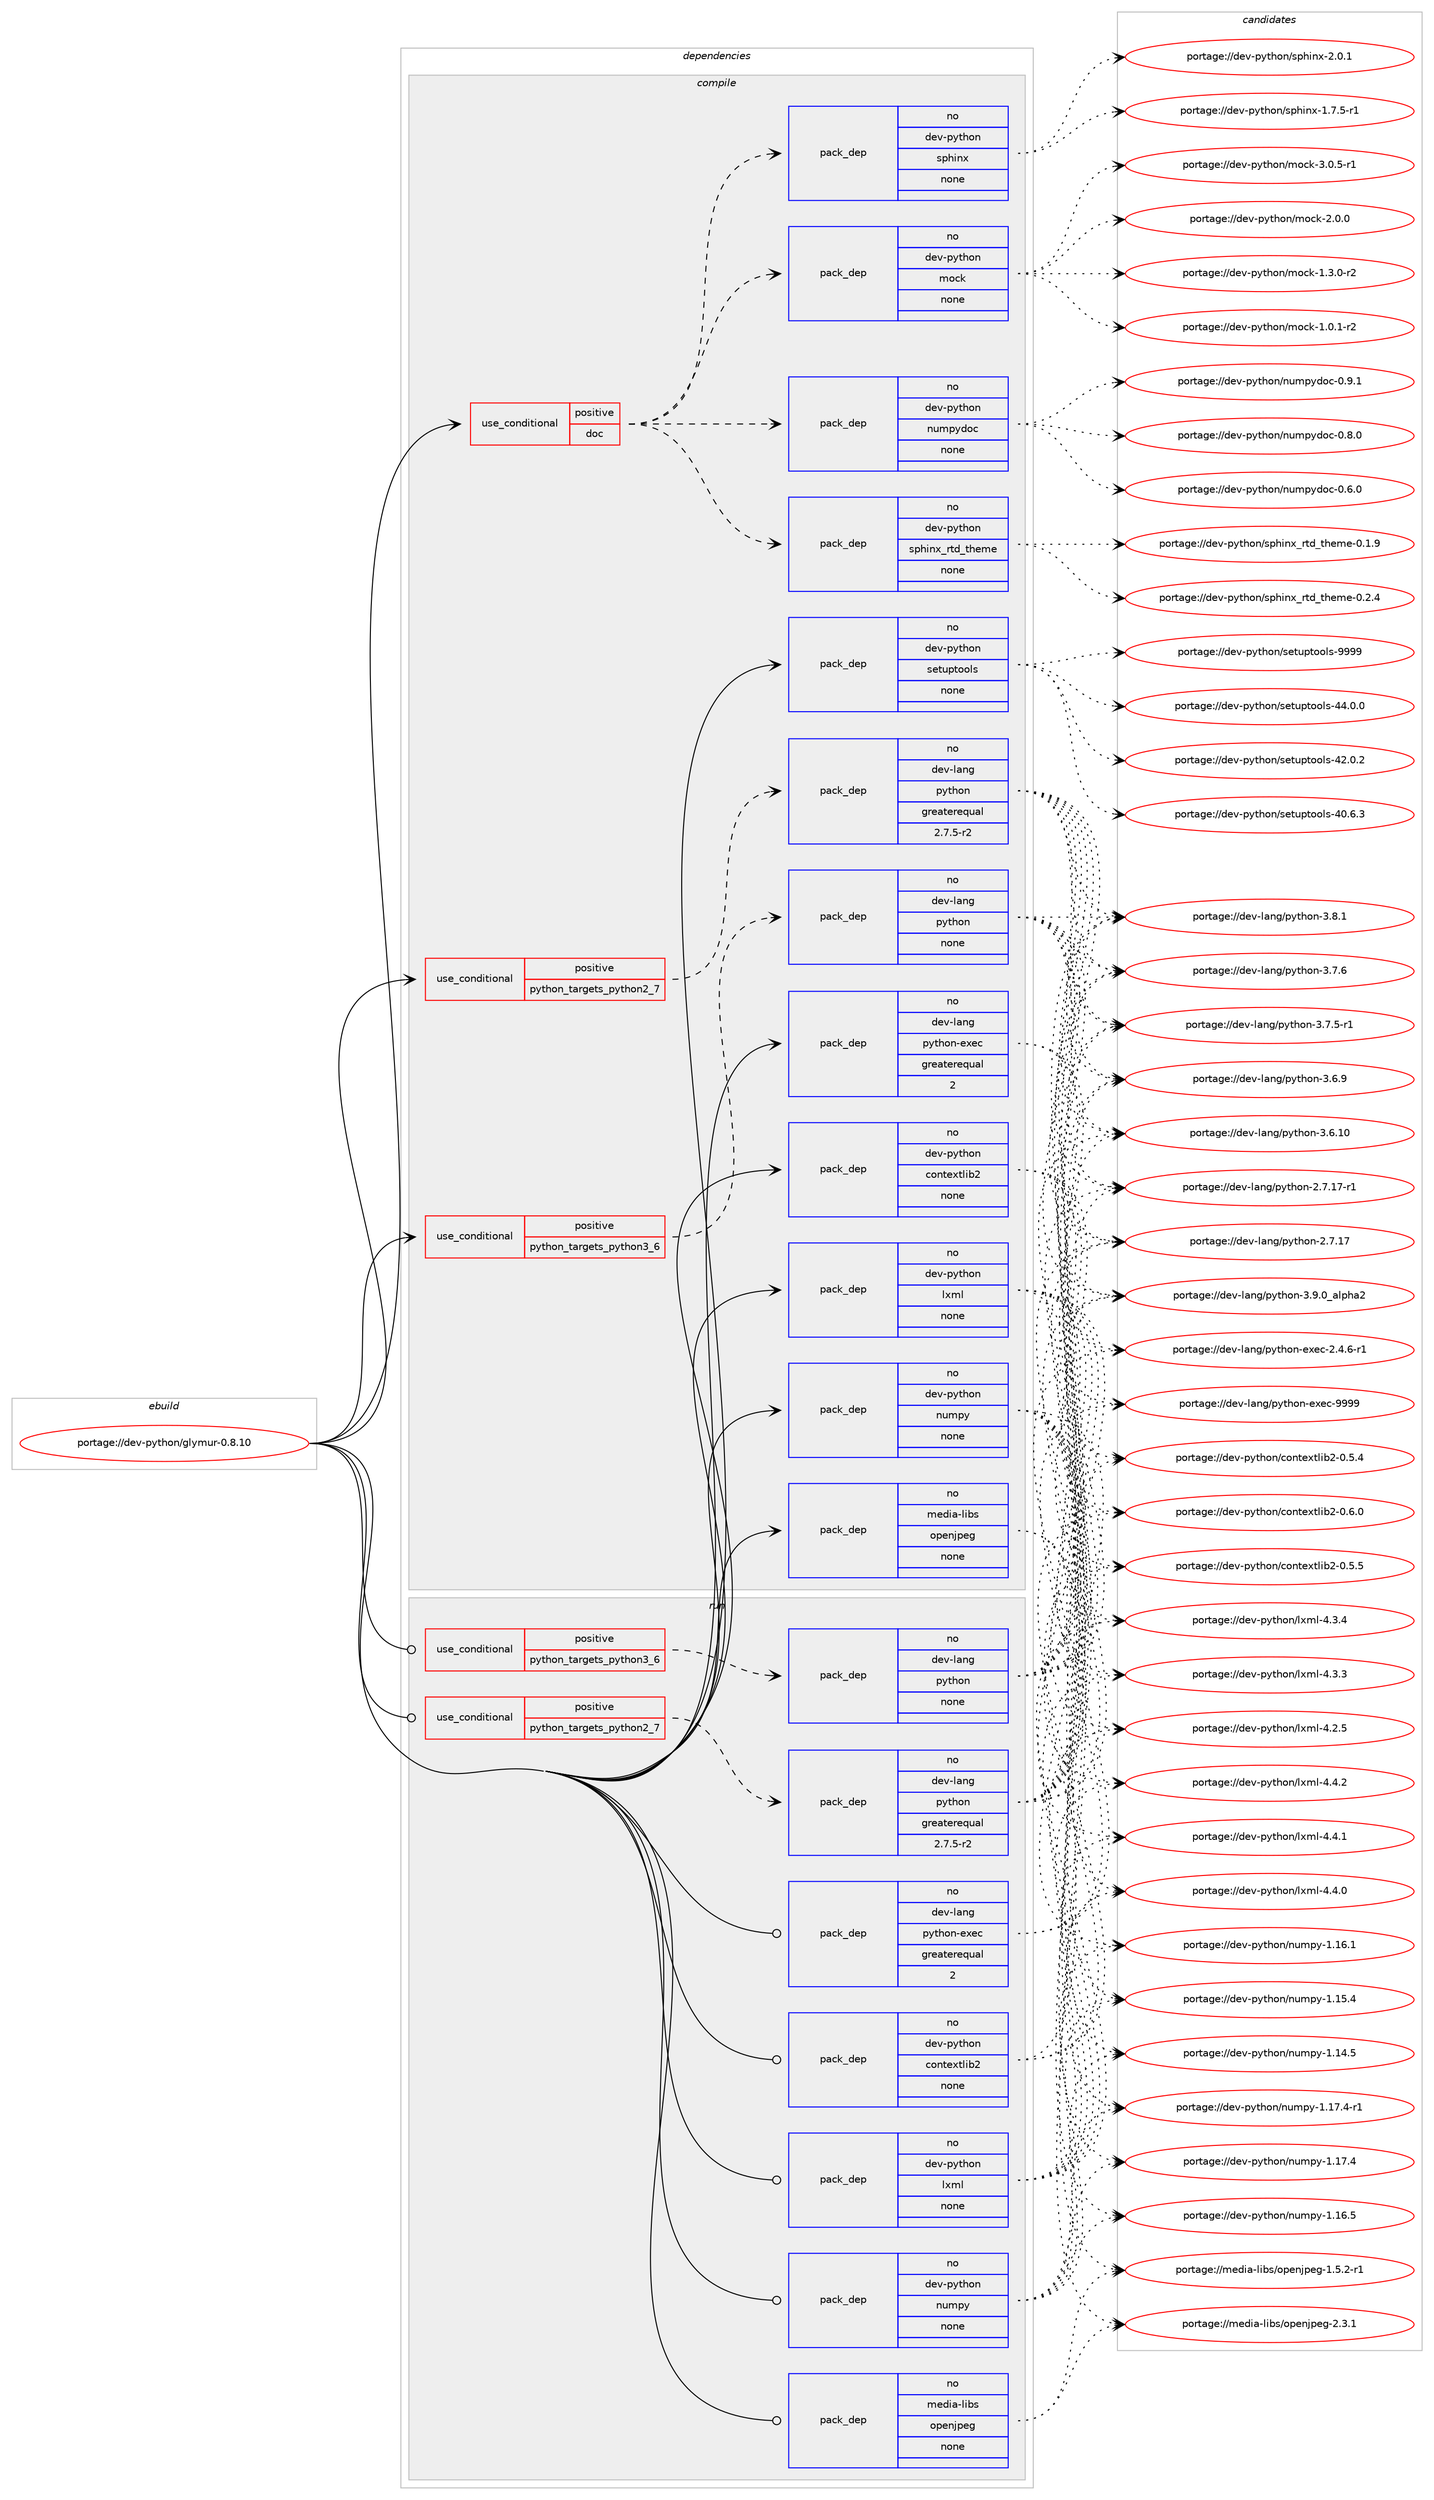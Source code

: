 digraph prolog {

# *************
# Graph options
# *************

newrank=true;
concentrate=true;
compound=true;
graph [rankdir=LR,fontname=Helvetica,fontsize=10,ranksep=1.5];#, ranksep=2.5, nodesep=0.2];
edge  [arrowhead=vee];
node  [fontname=Helvetica,fontsize=10];

# **********
# The ebuild
# **********

subgraph cluster_leftcol {
color=gray;
label=<<i>ebuild</i>>;
id [label="portage://dev-python/glymur-0.8.10", color=red, width=4, href="../dev-python/glymur-0.8.10.svg"];
}

# ****************
# The dependencies
# ****************

subgraph cluster_midcol {
color=gray;
label=<<i>dependencies</i>>;
subgraph cluster_compile {
fillcolor="#eeeeee";
style=filled;
label=<<i>compile</i>>;
subgraph cond115313 {
dependency458857 [label=<<TABLE BORDER="0" CELLBORDER="1" CELLSPACING="0" CELLPADDING="4"><TR><TD ROWSPAN="3" CELLPADDING="10">use_conditional</TD></TR><TR><TD>positive</TD></TR><TR><TD>doc</TD></TR></TABLE>>, shape=none, color=red];
subgraph pack338554 {
dependency458858 [label=<<TABLE BORDER="0" CELLBORDER="1" CELLSPACING="0" CELLPADDING="4" WIDTH="220"><TR><TD ROWSPAN="6" CELLPADDING="30">pack_dep</TD></TR><TR><TD WIDTH="110">no</TD></TR><TR><TD>dev-python</TD></TR><TR><TD>mock</TD></TR><TR><TD>none</TD></TR><TR><TD></TD></TR></TABLE>>, shape=none, color=blue];
}
dependency458857:e -> dependency458858:w [weight=20,style="dashed",arrowhead="vee"];
subgraph pack338555 {
dependency458859 [label=<<TABLE BORDER="0" CELLBORDER="1" CELLSPACING="0" CELLPADDING="4" WIDTH="220"><TR><TD ROWSPAN="6" CELLPADDING="30">pack_dep</TD></TR><TR><TD WIDTH="110">no</TD></TR><TR><TD>dev-python</TD></TR><TR><TD>sphinx</TD></TR><TR><TD>none</TD></TR><TR><TD></TD></TR></TABLE>>, shape=none, color=blue];
}
dependency458857:e -> dependency458859:w [weight=20,style="dashed",arrowhead="vee"];
subgraph pack338556 {
dependency458860 [label=<<TABLE BORDER="0" CELLBORDER="1" CELLSPACING="0" CELLPADDING="4" WIDTH="220"><TR><TD ROWSPAN="6" CELLPADDING="30">pack_dep</TD></TR><TR><TD WIDTH="110">no</TD></TR><TR><TD>dev-python</TD></TR><TR><TD>sphinx_rtd_theme</TD></TR><TR><TD>none</TD></TR><TR><TD></TD></TR></TABLE>>, shape=none, color=blue];
}
dependency458857:e -> dependency458860:w [weight=20,style="dashed",arrowhead="vee"];
subgraph pack338557 {
dependency458861 [label=<<TABLE BORDER="0" CELLBORDER="1" CELLSPACING="0" CELLPADDING="4" WIDTH="220"><TR><TD ROWSPAN="6" CELLPADDING="30">pack_dep</TD></TR><TR><TD WIDTH="110">no</TD></TR><TR><TD>dev-python</TD></TR><TR><TD>numpydoc</TD></TR><TR><TD>none</TD></TR><TR><TD></TD></TR></TABLE>>, shape=none, color=blue];
}
dependency458857:e -> dependency458861:w [weight=20,style="dashed",arrowhead="vee"];
}
id:e -> dependency458857:w [weight=20,style="solid",arrowhead="vee"];
subgraph cond115314 {
dependency458862 [label=<<TABLE BORDER="0" CELLBORDER="1" CELLSPACING="0" CELLPADDING="4"><TR><TD ROWSPAN="3" CELLPADDING="10">use_conditional</TD></TR><TR><TD>positive</TD></TR><TR><TD>python_targets_python2_7</TD></TR></TABLE>>, shape=none, color=red];
subgraph pack338558 {
dependency458863 [label=<<TABLE BORDER="0" CELLBORDER="1" CELLSPACING="0" CELLPADDING="4" WIDTH="220"><TR><TD ROWSPAN="6" CELLPADDING="30">pack_dep</TD></TR><TR><TD WIDTH="110">no</TD></TR><TR><TD>dev-lang</TD></TR><TR><TD>python</TD></TR><TR><TD>greaterequal</TD></TR><TR><TD>2.7.5-r2</TD></TR></TABLE>>, shape=none, color=blue];
}
dependency458862:e -> dependency458863:w [weight=20,style="dashed",arrowhead="vee"];
}
id:e -> dependency458862:w [weight=20,style="solid",arrowhead="vee"];
subgraph cond115315 {
dependency458864 [label=<<TABLE BORDER="0" CELLBORDER="1" CELLSPACING="0" CELLPADDING="4"><TR><TD ROWSPAN="3" CELLPADDING="10">use_conditional</TD></TR><TR><TD>positive</TD></TR><TR><TD>python_targets_python3_6</TD></TR></TABLE>>, shape=none, color=red];
subgraph pack338559 {
dependency458865 [label=<<TABLE BORDER="0" CELLBORDER="1" CELLSPACING="0" CELLPADDING="4" WIDTH="220"><TR><TD ROWSPAN="6" CELLPADDING="30">pack_dep</TD></TR><TR><TD WIDTH="110">no</TD></TR><TR><TD>dev-lang</TD></TR><TR><TD>python</TD></TR><TR><TD>none</TD></TR><TR><TD></TD></TR></TABLE>>, shape=none, color=blue];
}
dependency458864:e -> dependency458865:w [weight=20,style="dashed",arrowhead="vee"];
}
id:e -> dependency458864:w [weight=20,style="solid",arrowhead="vee"];
subgraph pack338560 {
dependency458866 [label=<<TABLE BORDER="0" CELLBORDER="1" CELLSPACING="0" CELLPADDING="4" WIDTH="220"><TR><TD ROWSPAN="6" CELLPADDING="30">pack_dep</TD></TR><TR><TD WIDTH="110">no</TD></TR><TR><TD>dev-lang</TD></TR><TR><TD>python-exec</TD></TR><TR><TD>greaterequal</TD></TR><TR><TD>2</TD></TR></TABLE>>, shape=none, color=blue];
}
id:e -> dependency458866:w [weight=20,style="solid",arrowhead="vee"];
subgraph pack338561 {
dependency458867 [label=<<TABLE BORDER="0" CELLBORDER="1" CELLSPACING="0" CELLPADDING="4" WIDTH="220"><TR><TD ROWSPAN="6" CELLPADDING="30">pack_dep</TD></TR><TR><TD WIDTH="110">no</TD></TR><TR><TD>dev-python</TD></TR><TR><TD>contextlib2</TD></TR><TR><TD>none</TD></TR><TR><TD></TD></TR></TABLE>>, shape=none, color=blue];
}
id:e -> dependency458867:w [weight=20,style="solid",arrowhead="vee"];
subgraph pack338562 {
dependency458868 [label=<<TABLE BORDER="0" CELLBORDER="1" CELLSPACING="0" CELLPADDING="4" WIDTH="220"><TR><TD ROWSPAN="6" CELLPADDING="30">pack_dep</TD></TR><TR><TD WIDTH="110">no</TD></TR><TR><TD>dev-python</TD></TR><TR><TD>lxml</TD></TR><TR><TD>none</TD></TR><TR><TD></TD></TR></TABLE>>, shape=none, color=blue];
}
id:e -> dependency458868:w [weight=20,style="solid",arrowhead="vee"];
subgraph pack338563 {
dependency458869 [label=<<TABLE BORDER="0" CELLBORDER="1" CELLSPACING="0" CELLPADDING="4" WIDTH="220"><TR><TD ROWSPAN="6" CELLPADDING="30">pack_dep</TD></TR><TR><TD WIDTH="110">no</TD></TR><TR><TD>dev-python</TD></TR><TR><TD>numpy</TD></TR><TR><TD>none</TD></TR><TR><TD></TD></TR></TABLE>>, shape=none, color=blue];
}
id:e -> dependency458869:w [weight=20,style="solid",arrowhead="vee"];
subgraph pack338564 {
dependency458870 [label=<<TABLE BORDER="0" CELLBORDER="1" CELLSPACING="0" CELLPADDING="4" WIDTH="220"><TR><TD ROWSPAN="6" CELLPADDING="30">pack_dep</TD></TR><TR><TD WIDTH="110">no</TD></TR><TR><TD>dev-python</TD></TR><TR><TD>setuptools</TD></TR><TR><TD>none</TD></TR><TR><TD></TD></TR></TABLE>>, shape=none, color=blue];
}
id:e -> dependency458870:w [weight=20,style="solid",arrowhead="vee"];
subgraph pack338565 {
dependency458871 [label=<<TABLE BORDER="0" CELLBORDER="1" CELLSPACING="0" CELLPADDING="4" WIDTH="220"><TR><TD ROWSPAN="6" CELLPADDING="30">pack_dep</TD></TR><TR><TD WIDTH="110">no</TD></TR><TR><TD>media-libs</TD></TR><TR><TD>openjpeg</TD></TR><TR><TD>none</TD></TR><TR><TD></TD></TR></TABLE>>, shape=none, color=blue];
}
id:e -> dependency458871:w [weight=20,style="solid",arrowhead="vee"];
}
subgraph cluster_compileandrun {
fillcolor="#eeeeee";
style=filled;
label=<<i>compile and run</i>>;
}
subgraph cluster_run {
fillcolor="#eeeeee";
style=filled;
label=<<i>run</i>>;
subgraph cond115316 {
dependency458872 [label=<<TABLE BORDER="0" CELLBORDER="1" CELLSPACING="0" CELLPADDING="4"><TR><TD ROWSPAN="3" CELLPADDING="10">use_conditional</TD></TR><TR><TD>positive</TD></TR><TR><TD>python_targets_python2_7</TD></TR></TABLE>>, shape=none, color=red];
subgraph pack338566 {
dependency458873 [label=<<TABLE BORDER="0" CELLBORDER="1" CELLSPACING="0" CELLPADDING="4" WIDTH="220"><TR><TD ROWSPAN="6" CELLPADDING="30">pack_dep</TD></TR><TR><TD WIDTH="110">no</TD></TR><TR><TD>dev-lang</TD></TR><TR><TD>python</TD></TR><TR><TD>greaterequal</TD></TR><TR><TD>2.7.5-r2</TD></TR></TABLE>>, shape=none, color=blue];
}
dependency458872:e -> dependency458873:w [weight=20,style="dashed",arrowhead="vee"];
}
id:e -> dependency458872:w [weight=20,style="solid",arrowhead="odot"];
subgraph cond115317 {
dependency458874 [label=<<TABLE BORDER="0" CELLBORDER="1" CELLSPACING="0" CELLPADDING="4"><TR><TD ROWSPAN="3" CELLPADDING="10">use_conditional</TD></TR><TR><TD>positive</TD></TR><TR><TD>python_targets_python3_6</TD></TR></TABLE>>, shape=none, color=red];
subgraph pack338567 {
dependency458875 [label=<<TABLE BORDER="0" CELLBORDER="1" CELLSPACING="0" CELLPADDING="4" WIDTH="220"><TR><TD ROWSPAN="6" CELLPADDING="30">pack_dep</TD></TR><TR><TD WIDTH="110">no</TD></TR><TR><TD>dev-lang</TD></TR><TR><TD>python</TD></TR><TR><TD>none</TD></TR><TR><TD></TD></TR></TABLE>>, shape=none, color=blue];
}
dependency458874:e -> dependency458875:w [weight=20,style="dashed",arrowhead="vee"];
}
id:e -> dependency458874:w [weight=20,style="solid",arrowhead="odot"];
subgraph pack338568 {
dependency458876 [label=<<TABLE BORDER="0" CELLBORDER="1" CELLSPACING="0" CELLPADDING="4" WIDTH="220"><TR><TD ROWSPAN="6" CELLPADDING="30">pack_dep</TD></TR><TR><TD WIDTH="110">no</TD></TR><TR><TD>dev-lang</TD></TR><TR><TD>python-exec</TD></TR><TR><TD>greaterequal</TD></TR><TR><TD>2</TD></TR></TABLE>>, shape=none, color=blue];
}
id:e -> dependency458876:w [weight=20,style="solid",arrowhead="odot"];
subgraph pack338569 {
dependency458877 [label=<<TABLE BORDER="0" CELLBORDER="1" CELLSPACING="0" CELLPADDING="4" WIDTH="220"><TR><TD ROWSPAN="6" CELLPADDING="30">pack_dep</TD></TR><TR><TD WIDTH="110">no</TD></TR><TR><TD>dev-python</TD></TR><TR><TD>contextlib2</TD></TR><TR><TD>none</TD></TR><TR><TD></TD></TR></TABLE>>, shape=none, color=blue];
}
id:e -> dependency458877:w [weight=20,style="solid",arrowhead="odot"];
subgraph pack338570 {
dependency458878 [label=<<TABLE BORDER="0" CELLBORDER="1" CELLSPACING="0" CELLPADDING="4" WIDTH="220"><TR><TD ROWSPAN="6" CELLPADDING="30">pack_dep</TD></TR><TR><TD WIDTH="110">no</TD></TR><TR><TD>dev-python</TD></TR><TR><TD>lxml</TD></TR><TR><TD>none</TD></TR><TR><TD></TD></TR></TABLE>>, shape=none, color=blue];
}
id:e -> dependency458878:w [weight=20,style="solid",arrowhead="odot"];
subgraph pack338571 {
dependency458879 [label=<<TABLE BORDER="0" CELLBORDER="1" CELLSPACING="0" CELLPADDING="4" WIDTH="220"><TR><TD ROWSPAN="6" CELLPADDING="30">pack_dep</TD></TR><TR><TD WIDTH="110">no</TD></TR><TR><TD>dev-python</TD></TR><TR><TD>numpy</TD></TR><TR><TD>none</TD></TR><TR><TD></TD></TR></TABLE>>, shape=none, color=blue];
}
id:e -> dependency458879:w [weight=20,style="solid",arrowhead="odot"];
subgraph pack338572 {
dependency458880 [label=<<TABLE BORDER="0" CELLBORDER="1" CELLSPACING="0" CELLPADDING="4" WIDTH="220"><TR><TD ROWSPAN="6" CELLPADDING="30">pack_dep</TD></TR><TR><TD WIDTH="110">no</TD></TR><TR><TD>media-libs</TD></TR><TR><TD>openjpeg</TD></TR><TR><TD>none</TD></TR><TR><TD></TD></TR></TABLE>>, shape=none, color=blue];
}
id:e -> dependency458880:w [weight=20,style="solid",arrowhead="odot"];
}
}

# **************
# The candidates
# **************

subgraph cluster_choices {
rank=same;
color=gray;
label=<<i>candidates</i>>;

subgraph choice338554 {
color=black;
nodesep=1;
choice1001011184511212111610411111047109111991074551464846534511449 [label="portage://dev-python/mock-3.0.5-r1", color=red, width=4,href="../dev-python/mock-3.0.5-r1.svg"];
choice100101118451121211161041111104710911199107455046484648 [label="portage://dev-python/mock-2.0.0", color=red, width=4,href="../dev-python/mock-2.0.0.svg"];
choice1001011184511212111610411111047109111991074549465146484511450 [label="portage://dev-python/mock-1.3.0-r2", color=red, width=4,href="../dev-python/mock-1.3.0-r2.svg"];
choice1001011184511212111610411111047109111991074549464846494511450 [label="portage://dev-python/mock-1.0.1-r2", color=red, width=4,href="../dev-python/mock-1.0.1-r2.svg"];
dependency458858:e -> choice1001011184511212111610411111047109111991074551464846534511449:w [style=dotted,weight="100"];
dependency458858:e -> choice100101118451121211161041111104710911199107455046484648:w [style=dotted,weight="100"];
dependency458858:e -> choice1001011184511212111610411111047109111991074549465146484511450:w [style=dotted,weight="100"];
dependency458858:e -> choice1001011184511212111610411111047109111991074549464846494511450:w [style=dotted,weight="100"];
}
subgraph choice338555 {
color=black;
nodesep=1;
choice1001011184511212111610411111047115112104105110120455046484649 [label="portage://dev-python/sphinx-2.0.1", color=red, width=4,href="../dev-python/sphinx-2.0.1.svg"];
choice10010111845112121116104111110471151121041051101204549465546534511449 [label="portage://dev-python/sphinx-1.7.5-r1", color=red, width=4,href="../dev-python/sphinx-1.7.5-r1.svg"];
dependency458859:e -> choice1001011184511212111610411111047115112104105110120455046484649:w [style=dotted,weight="100"];
dependency458859:e -> choice10010111845112121116104111110471151121041051101204549465546534511449:w [style=dotted,weight="100"];
}
subgraph choice338556 {
color=black;
nodesep=1;
choice10010111845112121116104111110471151121041051101209511411610095116104101109101454846504652 [label="portage://dev-python/sphinx_rtd_theme-0.2.4", color=red, width=4,href="../dev-python/sphinx_rtd_theme-0.2.4.svg"];
choice10010111845112121116104111110471151121041051101209511411610095116104101109101454846494657 [label="portage://dev-python/sphinx_rtd_theme-0.1.9", color=red, width=4,href="../dev-python/sphinx_rtd_theme-0.1.9.svg"];
dependency458860:e -> choice10010111845112121116104111110471151121041051101209511411610095116104101109101454846504652:w [style=dotted,weight="100"];
dependency458860:e -> choice10010111845112121116104111110471151121041051101209511411610095116104101109101454846494657:w [style=dotted,weight="100"];
}
subgraph choice338557 {
color=black;
nodesep=1;
choice100101118451121211161041111104711011710911212110011199454846574649 [label="portage://dev-python/numpydoc-0.9.1", color=red, width=4,href="../dev-python/numpydoc-0.9.1.svg"];
choice100101118451121211161041111104711011710911212110011199454846564648 [label="portage://dev-python/numpydoc-0.8.0", color=red, width=4,href="../dev-python/numpydoc-0.8.0.svg"];
choice100101118451121211161041111104711011710911212110011199454846544648 [label="portage://dev-python/numpydoc-0.6.0", color=red, width=4,href="../dev-python/numpydoc-0.6.0.svg"];
dependency458861:e -> choice100101118451121211161041111104711011710911212110011199454846574649:w [style=dotted,weight="100"];
dependency458861:e -> choice100101118451121211161041111104711011710911212110011199454846564648:w [style=dotted,weight="100"];
dependency458861:e -> choice100101118451121211161041111104711011710911212110011199454846544648:w [style=dotted,weight="100"];
}
subgraph choice338558 {
color=black;
nodesep=1;
choice10010111845108971101034711212111610411111045514657464895971081121049750 [label="portage://dev-lang/python-3.9.0_alpha2", color=red, width=4,href="../dev-lang/python-3.9.0_alpha2.svg"];
choice100101118451089711010347112121116104111110455146564649 [label="portage://dev-lang/python-3.8.1", color=red, width=4,href="../dev-lang/python-3.8.1.svg"];
choice100101118451089711010347112121116104111110455146554654 [label="portage://dev-lang/python-3.7.6", color=red, width=4,href="../dev-lang/python-3.7.6.svg"];
choice1001011184510897110103471121211161041111104551465546534511449 [label="portage://dev-lang/python-3.7.5-r1", color=red, width=4,href="../dev-lang/python-3.7.5-r1.svg"];
choice100101118451089711010347112121116104111110455146544657 [label="portage://dev-lang/python-3.6.9", color=red, width=4,href="../dev-lang/python-3.6.9.svg"];
choice10010111845108971101034711212111610411111045514654464948 [label="portage://dev-lang/python-3.6.10", color=red, width=4,href="../dev-lang/python-3.6.10.svg"];
choice100101118451089711010347112121116104111110455046554649554511449 [label="portage://dev-lang/python-2.7.17-r1", color=red, width=4,href="../dev-lang/python-2.7.17-r1.svg"];
choice10010111845108971101034711212111610411111045504655464955 [label="portage://dev-lang/python-2.7.17", color=red, width=4,href="../dev-lang/python-2.7.17.svg"];
dependency458863:e -> choice10010111845108971101034711212111610411111045514657464895971081121049750:w [style=dotted,weight="100"];
dependency458863:e -> choice100101118451089711010347112121116104111110455146564649:w [style=dotted,weight="100"];
dependency458863:e -> choice100101118451089711010347112121116104111110455146554654:w [style=dotted,weight="100"];
dependency458863:e -> choice1001011184510897110103471121211161041111104551465546534511449:w [style=dotted,weight="100"];
dependency458863:e -> choice100101118451089711010347112121116104111110455146544657:w [style=dotted,weight="100"];
dependency458863:e -> choice10010111845108971101034711212111610411111045514654464948:w [style=dotted,weight="100"];
dependency458863:e -> choice100101118451089711010347112121116104111110455046554649554511449:w [style=dotted,weight="100"];
dependency458863:e -> choice10010111845108971101034711212111610411111045504655464955:w [style=dotted,weight="100"];
}
subgraph choice338559 {
color=black;
nodesep=1;
choice10010111845108971101034711212111610411111045514657464895971081121049750 [label="portage://dev-lang/python-3.9.0_alpha2", color=red, width=4,href="../dev-lang/python-3.9.0_alpha2.svg"];
choice100101118451089711010347112121116104111110455146564649 [label="portage://dev-lang/python-3.8.1", color=red, width=4,href="../dev-lang/python-3.8.1.svg"];
choice100101118451089711010347112121116104111110455146554654 [label="portage://dev-lang/python-3.7.6", color=red, width=4,href="../dev-lang/python-3.7.6.svg"];
choice1001011184510897110103471121211161041111104551465546534511449 [label="portage://dev-lang/python-3.7.5-r1", color=red, width=4,href="../dev-lang/python-3.7.5-r1.svg"];
choice100101118451089711010347112121116104111110455146544657 [label="portage://dev-lang/python-3.6.9", color=red, width=4,href="../dev-lang/python-3.6.9.svg"];
choice10010111845108971101034711212111610411111045514654464948 [label="portage://dev-lang/python-3.6.10", color=red, width=4,href="../dev-lang/python-3.6.10.svg"];
choice100101118451089711010347112121116104111110455046554649554511449 [label="portage://dev-lang/python-2.7.17-r1", color=red, width=4,href="../dev-lang/python-2.7.17-r1.svg"];
choice10010111845108971101034711212111610411111045504655464955 [label="portage://dev-lang/python-2.7.17", color=red, width=4,href="../dev-lang/python-2.7.17.svg"];
dependency458865:e -> choice10010111845108971101034711212111610411111045514657464895971081121049750:w [style=dotted,weight="100"];
dependency458865:e -> choice100101118451089711010347112121116104111110455146564649:w [style=dotted,weight="100"];
dependency458865:e -> choice100101118451089711010347112121116104111110455146554654:w [style=dotted,weight="100"];
dependency458865:e -> choice1001011184510897110103471121211161041111104551465546534511449:w [style=dotted,weight="100"];
dependency458865:e -> choice100101118451089711010347112121116104111110455146544657:w [style=dotted,weight="100"];
dependency458865:e -> choice10010111845108971101034711212111610411111045514654464948:w [style=dotted,weight="100"];
dependency458865:e -> choice100101118451089711010347112121116104111110455046554649554511449:w [style=dotted,weight="100"];
dependency458865:e -> choice10010111845108971101034711212111610411111045504655464955:w [style=dotted,weight="100"];
}
subgraph choice338560 {
color=black;
nodesep=1;
choice10010111845108971101034711212111610411111045101120101994557575757 [label="portage://dev-lang/python-exec-9999", color=red, width=4,href="../dev-lang/python-exec-9999.svg"];
choice10010111845108971101034711212111610411111045101120101994550465246544511449 [label="portage://dev-lang/python-exec-2.4.6-r1", color=red, width=4,href="../dev-lang/python-exec-2.4.6-r1.svg"];
dependency458866:e -> choice10010111845108971101034711212111610411111045101120101994557575757:w [style=dotted,weight="100"];
dependency458866:e -> choice10010111845108971101034711212111610411111045101120101994550465246544511449:w [style=dotted,weight="100"];
}
subgraph choice338561 {
color=black;
nodesep=1;
choice1001011184511212111610411111047991111101161011201161081059850454846544648 [label="portage://dev-python/contextlib2-0.6.0", color=red, width=4,href="../dev-python/contextlib2-0.6.0.svg"];
choice1001011184511212111610411111047991111101161011201161081059850454846534653 [label="portage://dev-python/contextlib2-0.5.5", color=red, width=4,href="../dev-python/contextlib2-0.5.5.svg"];
choice1001011184511212111610411111047991111101161011201161081059850454846534652 [label="portage://dev-python/contextlib2-0.5.4", color=red, width=4,href="../dev-python/contextlib2-0.5.4.svg"];
dependency458867:e -> choice1001011184511212111610411111047991111101161011201161081059850454846544648:w [style=dotted,weight="100"];
dependency458867:e -> choice1001011184511212111610411111047991111101161011201161081059850454846534653:w [style=dotted,weight="100"];
dependency458867:e -> choice1001011184511212111610411111047991111101161011201161081059850454846534652:w [style=dotted,weight="100"];
}
subgraph choice338562 {
color=black;
nodesep=1;
choice1001011184511212111610411111047108120109108455246524650 [label="portage://dev-python/lxml-4.4.2", color=red, width=4,href="../dev-python/lxml-4.4.2.svg"];
choice1001011184511212111610411111047108120109108455246524649 [label="portage://dev-python/lxml-4.4.1", color=red, width=4,href="../dev-python/lxml-4.4.1.svg"];
choice1001011184511212111610411111047108120109108455246524648 [label="portage://dev-python/lxml-4.4.0", color=red, width=4,href="../dev-python/lxml-4.4.0.svg"];
choice1001011184511212111610411111047108120109108455246514652 [label="portage://dev-python/lxml-4.3.4", color=red, width=4,href="../dev-python/lxml-4.3.4.svg"];
choice1001011184511212111610411111047108120109108455246514651 [label="portage://dev-python/lxml-4.3.3", color=red, width=4,href="../dev-python/lxml-4.3.3.svg"];
choice1001011184511212111610411111047108120109108455246504653 [label="portage://dev-python/lxml-4.2.5", color=red, width=4,href="../dev-python/lxml-4.2.5.svg"];
dependency458868:e -> choice1001011184511212111610411111047108120109108455246524650:w [style=dotted,weight="100"];
dependency458868:e -> choice1001011184511212111610411111047108120109108455246524649:w [style=dotted,weight="100"];
dependency458868:e -> choice1001011184511212111610411111047108120109108455246524648:w [style=dotted,weight="100"];
dependency458868:e -> choice1001011184511212111610411111047108120109108455246514652:w [style=dotted,weight="100"];
dependency458868:e -> choice1001011184511212111610411111047108120109108455246514651:w [style=dotted,weight="100"];
dependency458868:e -> choice1001011184511212111610411111047108120109108455246504653:w [style=dotted,weight="100"];
}
subgraph choice338563 {
color=black;
nodesep=1;
choice1001011184511212111610411111047110117109112121454946495546524511449 [label="portage://dev-python/numpy-1.17.4-r1", color=red, width=4,href="../dev-python/numpy-1.17.4-r1.svg"];
choice100101118451121211161041111104711011710911212145494649554652 [label="portage://dev-python/numpy-1.17.4", color=red, width=4,href="../dev-python/numpy-1.17.4.svg"];
choice100101118451121211161041111104711011710911212145494649544653 [label="portage://dev-python/numpy-1.16.5", color=red, width=4,href="../dev-python/numpy-1.16.5.svg"];
choice100101118451121211161041111104711011710911212145494649544649 [label="portage://dev-python/numpy-1.16.1", color=red, width=4,href="../dev-python/numpy-1.16.1.svg"];
choice100101118451121211161041111104711011710911212145494649534652 [label="portage://dev-python/numpy-1.15.4", color=red, width=4,href="../dev-python/numpy-1.15.4.svg"];
choice100101118451121211161041111104711011710911212145494649524653 [label="portage://dev-python/numpy-1.14.5", color=red, width=4,href="../dev-python/numpy-1.14.5.svg"];
dependency458869:e -> choice1001011184511212111610411111047110117109112121454946495546524511449:w [style=dotted,weight="100"];
dependency458869:e -> choice100101118451121211161041111104711011710911212145494649554652:w [style=dotted,weight="100"];
dependency458869:e -> choice100101118451121211161041111104711011710911212145494649544653:w [style=dotted,weight="100"];
dependency458869:e -> choice100101118451121211161041111104711011710911212145494649544649:w [style=dotted,weight="100"];
dependency458869:e -> choice100101118451121211161041111104711011710911212145494649534652:w [style=dotted,weight="100"];
dependency458869:e -> choice100101118451121211161041111104711011710911212145494649524653:w [style=dotted,weight="100"];
}
subgraph choice338564 {
color=black;
nodesep=1;
choice10010111845112121116104111110471151011161171121161111111081154557575757 [label="portage://dev-python/setuptools-9999", color=red, width=4,href="../dev-python/setuptools-9999.svg"];
choice100101118451121211161041111104711510111611711211611111110811545525246484648 [label="portage://dev-python/setuptools-44.0.0", color=red, width=4,href="../dev-python/setuptools-44.0.0.svg"];
choice100101118451121211161041111104711510111611711211611111110811545525046484650 [label="portage://dev-python/setuptools-42.0.2", color=red, width=4,href="../dev-python/setuptools-42.0.2.svg"];
choice100101118451121211161041111104711510111611711211611111110811545524846544651 [label="portage://dev-python/setuptools-40.6.3", color=red, width=4,href="../dev-python/setuptools-40.6.3.svg"];
dependency458870:e -> choice10010111845112121116104111110471151011161171121161111111081154557575757:w [style=dotted,weight="100"];
dependency458870:e -> choice100101118451121211161041111104711510111611711211611111110811545525246484648:w [style=dotted,weight="100"];
dependency458870:e -> choice100101118451121211161041111104711510111611711211611111110811545525046484650:w [style=dotted,weight="100"];
dependency458870:e -> choice100101118451121211161041111104711510111611711211611111110811545524846544651:w [style=dotted,weight="100"];
}
subgraph choice338565 {
color=black;
nodesep=1;
choice10910110010597451081059811547111112101110106112101103455046514649 [label="portage://media-libs/openjpeg-2.3.1", color=red, width=4,href="../media-libs/openjpeg-2.3.1.svg"];
choice109101100105974510810598115471111121011101061121011034549465346504511449 [label="portage://media-libs/openjpeg-1.5.2-r1", color=red, width=4,href="../media-libs/openjpeg-1.5.2-r1.svg"];
dependency458871:e -> choice10910110010597451081059811547111112101110106112101103455046514649:w [style=dotted,weight="100"];
dependency458871:e -> choice109101100105974510810598115471111121011101061121011034549465346504511449:w [style=dotted,weight="100"];
}
subgraph choice338566 {
color=black;
nodesep=1;
choice10010111845108971101034711212111610411111045514657464895971081121049750 [label="portage://dev-lang/python-3.9.0_alpha2", color=red, width=4,href="../dev-lang/python-3.9.0_alpha2.svg"];
choice100101118451089711010347112121116104111110455146564649 [label="portage://dev-lang/python-3.8.1", color=red, width=4,href="../dev-lang/python-3.8.1.svg"];
choice100101118451089711010347112121116104111110455146554654 [label="portage://dev-lang/python-3.7.6", color=red, width=4,href="../dev-lang/python-3.7.6.svg"];
choice1001011184510897110103471121211161041111104551465546534511449 [label="portage://dev-lang/python-3.7.5-r1", color=red, width=4,href="../dev-lang/python-3.7.5-r1.svg"];
choice100101118451089711010347112121116104111110455146544657 [label="portage://dev-lang/python-3.6.9", color=red, width=4,href="../dev-lang/python-3.6.9.svg"];
choice10010111845108971101034711212111610411111045514654464948 [label="portage://dev-lang/python-3.6.10", color=red, width=4,href="../dev-lang/python-3.6.10.svg"];
choice100101118451089711010347112121116104111110455046554649554511449 [label="portage://dev-lang/python-2.7.17-r1", color=red, width=4,href="../dev-lang/python-2.7.17-r1.svg"];
choice10010111845108971101034711212111610411111045504655464955 [label="portage://dev-lang/python-2.7.17", color=red, width=4,href="../dev-lang/python-2.7.17.svg"];
dependency458873:e -> choice10010111845108971101034711212111610411111045514657464895971081121049750:w [style=dotted,weight="100"];
dependency458873:e -> choice100101118451089711010347112121116104111110455146564649:w [style=dotted,weight="100"];
dependency458873:e -> choice100101118451089711010347112121116104111110455146554654:w [style=dotted,weight="100"];
dependency458873:e -> choice1001011184510897110103471121211161041111104551465546534511449:w [style=dotted,weight="100"];
dependency458873:e -> choice100101118451089711010347112121116104111110455146544657:w [style=dotted,weight="100"];
dependency458873:e -> choice10010111845108971101034711212111610411111045514654464948:w [style=dotted,weight="100"];
dependency458873:e -> choice100101118451089711010347112121116104111110455046554649554511449:w [style=dotted,weight="100"];
dependency458873:e -> choice10010111845108971101034711212111610411111045504655464955:w [style=dotted,weight="100"];
}
subgraph choice338567 {
color=black;
nodesep=1;
choice10010111845108971101034711212111610411111045514657464895971081121049750 [label="portage://dev-lang/python-3.9.0_alpha2", color=red, width=4,href="../dev-lang/python-3.9.0_alpha2.svg"];
choice100101118451089711010347112121116104111110455146564649 [label="portage://dev-lang/python-3.8.1", color=red, width=4,href="../dev-lang/python-3.8.1.svg"];
choice100101118451089711010347112121116104111110455146554654 [label="portage://dev-lang/python-3.7.6", color=red, width=4,href="../dev-lang/python-3.7.6.svg"];
choice1001011184510897110103471121211161041111104551465546534511449 [label="portage://dev-lang/python-3.7.5-r1", color=red, width=4,href="../dev-lang/python-3.7.5-r1.svg"];
choice100101118451089711010347112121116104111110455146544657 [label="portage://dev-lang/python-3.6.9", color=red, width=4,href="../dev-lang/python-3.6.9.svg"];
choice10010111845108971101034711212111610411111045514654464948 [label="portage://dev-lang/python-3.6.10", color=red, width=4,href="../dev-lang/python-3.6.10.svg"];
choice100101118451089711010347112121116104111110455046554649554511449 [label="portage://dev-lang/python-2.7.17-r1", color=red, width=4,href="../dev-lang/python-2.7.17-r1.svg"];
choice10010111845108971101034711212111610411111045504655464955 [label="portage://dev-lang/python-2.7.17", color=red, width=4,href="../dev-lang/python-2.7.17.svg"];
dependency458875:e -> choice10010111845108971101034711212111610411111045514657464895971081121049750:w [style=dotted,weight="100"];
dependency458875:e -> choice100101118451089711010347112121116104111110455146564649:w [style=dotted,weight="100"];
dependency458875:e -> choice100101118451089711010347112121116104111110455146554654:w [style=dotted,weight="100"];
dependency458875:e -> choice1001011184510897110103471121211161041111104551465546534511449:w [style=dotted,weight="100"];
dependency458875:e -> choice100101118451089711010347112121116104111110455146544657:w [style=dotted,weight="100"];
dependency458875:e -> choice10010111845108971101034711212111610411111045514654464948:w [style=dotted,weight="100"];
dependency458875:e -> choice100101118451089711010347112121116104111110455046554649554511449:w [style=dotted,weight="100"];
dependency458875:e -> choice10010111845108971101034711212111610411111045504655464955:w [style=dotted,weight="100"];
}
subgraph choice338568 {
color=black;
nodesep=1;
choice10010111845108971101034711212111610411111045101120101994557575757 [label="portage://dev-lang/python-exec-9999", color=red, width=4,href="../dev-lang/python-exec-9999.svg"];
choice10010111845108971101034711212111610411111045101120101994550465246544511449 [label="portage://dev-lang/python-exec-2.4.6-r1", color=red, width=4,href="../dev-lang/python-exec-2.4.6-r1.svg"];
dependency458876:e -> choice10010111845108971101034711212111610411111045101120101994557575757:w [style=dotted,weight="100"];
dependency458876:e -> choice10010111845108971101034711212111610411111045101120101994550465246544511449:w [style=dotted,weight="100"];
}
subgraph choice338569 {
color=black;
nodesep=1;
choice1001011184511212111610411111047991111101161011201161081059850454846544648 [label="portage://dev-python/contextlib2-0.6.0", color=red, width=4,href="../dev-python/contextlib2-0.6.0.svg"];
choice1001011184511212111610411111047991111101161011201161081059850454846534653 [label="portage://dev-python/contextlib2-0.5.5", color=red, width=4,href="../dev-python/contextlib2-0.5.5.svg"];
choice1001011184511212111610411111047991111101161011201161081059850454846534652 [label="portage://dev-python/contextlib2-0.5.4", color=red, width=4,href="../dev-python/contextlib2-0.5.4.svg"];
dependency458877:e -> choice1001011184511212111610411111047991111101161011201161081059850454846544648:w [style=dotted,weight="100"];
dependency458877:e -> choice1001011184511212111610411111047991111101161011201161081059850454846534653:w [style=dotted,weight="100"];
dependency458877:e -> choice1001011184511212111610411111047991111101161011201161081059850454846534652:w [style=dotted,weight="100"];
}
subgraph choice338570 {
color=black;
nodesep=1;
choice1001011184511212111610411111047108120109108455246524650 [label="portage://dev-python/lxml-4.4.2", color=red, width=4,href="../dev-python/lxml-4.4.2.svg"];
choice1001011184511212111610411111047108120109108455246524649 [label="portage://dev-python/lxml-4.4.1", color=red, width=4,href="../dev-python/lxml-4.4.1.svg"];
choice1001011184511212111610411111047108120109108455246524648 [label="portage://dev-python/lxml-4.4.0", color=red, width=4,href="../dev-python/lxml-4.4.0.svg"];
choice1001011184511212111610411111047108120109108455246514652 [label="portage://dev-python/lxml-4.3.4", color=red, width=4,href="../dev-python/lxml-4.3.4.svg"];
choice1001011184511212111610411111047108120109108455246514651 [label="portage://dev-python/lxml-4.3.3", color=red, width=4,href="../dev-python/lxml-4.3.3.svg"];
choice1001011184511212111610411111047108120109108455246504653 [label="portage://dev-python/lxml-4.2.5", color=red, width=4,href="../dev-python/lxml-4.2.5.svg"];
dependency458878:e -> choice1001011184511212111610411111047108120109108455246524650:w [style=dotted,weight="100"];
dependency458878:e -> choice1001011184511212111610411111047108120109108455246524649:w [style=dotted,weight="100"];
dependency458878:e -> choice1001011184511212111610411111047108120109108455246524648:w [style=dotted,weight="100"];
dependency458878:e -> choice1001011184511212111610411111047108120109108455246514652:w [style=dotted,weight="100"];
dependency458878:e -> choice1001011184511212111610411111047108120109108455246514651:w [style=dotted,weight="100"];
dependency458878:e -> choice1001011184511212111610411111047108120109108455246504653:w [style=dotted,weight="100"];
}
subgraph choice338571 {
color=black;
nodesep=1;
choice1001011184511212111610411111047110117109112121454946495546524511449 [label="portage://dev-python/numpy-1.17.4-r1", color=red, width=4,href="../dev-python/numpy-1.17.4-r1.svg"];
choice100101118451121211161041111104711011710911212145494649554652 [label="portage://dev-python/numpy-1.17.4", color=red, width=4,href="../dev-python/numpy-1.17.4.svg"];
choice100101118451121211161041111104711011710911212145494649544653 [label="portage://dev-python/numpy-1.16.5", color=red, width=4,href="../dev-python/numpy-1.16.5.svg"];
choice100101118451121211161041111104711011710911212145494649544649 [label="portage://dev-python/numpy-1.16.1", color=red, width=4,href="../dev-python/numpy-1.16.1.svg"];
choice100101118451121211161041111104711011710911212145494649534652 [label="portage://dev-python/numpy-1.15.4", color=red, width=4,href="../dev-python/numpy-1.15.4.svg"];
choice100101118451121211161041111104711011710911212145494649524653 [label="portage://dev-python/numpy-1.14.5", color=red, width=4,href="../dev-python/numpy-1.14.5.svg"];
dependency458879:e -> choice1001011184511212111610411111047110117109112121454946495546524511449:w [style=dotted,weight="100"];
dependency458879:e -> choice100101118451121211161041111104711011710911212145494649554652:w [style=dotted,weight="100"];
dependency458879:e -> choice100101118451121211161041111104711011710911212145494649544653:w [style=dotted,weight="100"];
dependency458879:e -> choice100101118451121211161041111104711011710911212145494649544649:w [style=dotted,weight="100"];
dependency458879:e -> choice100101118451121211161041111104711011710911212145494649534652:w [style=dotted,weight="100"];
dependency458879:e -> choice100101118451121211161041111104711011710911212145494649524653:w [style=dotted,weight="100"];
}
subgraph choice338572 {
color=black;
nodesep=1;
choice10910110010597451081059811547111112101110106112101103455046514649 [label="portage://media-libs/openjpeg-2.3.1", color=red, width=4,href="../media-libs/openjpeg-2.3.1.svg"];
choice109101100105974510810598115471111121011101061121011034549465346504511449 [label="portage://media-libs/openjpeg-1.5.2-r1", color=red, width=4,href="../media-libs/openjpeg-1.5.2-r1.svg"];
dependency458880:e -> choice10910110010597451081059811547111112101110106112101103455046514649:w [style=dotted,weight="100"];
dependency458880:e -> choice109101100105974510810598115471111121011101061121011034549465346504511449:w [style=dotted,weight="100"];
}
}

}
